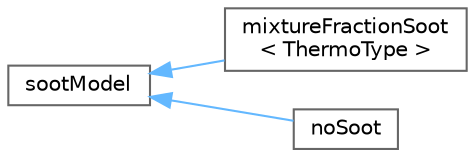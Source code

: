 digraph "Graphical Class Hierarchy"
{
 // LATEX_PDF_SIZE
  bgcolor="transparent";
  edge [fontname=Helvetica,fontsize=10,labelfontname=Helvetica,labelfontsize=10];
  node [fontname=Helvetica,fontsize=10,shape=box,height=0.2,width=0.4];
  rankdir="LR";
  Node0 [id="Node000000",label="sootModel",height=0.2,width=0.4,color="grey40", fillcolor="white", style="filled",URL="$classFoam_1_1radiation_1_1sootModel.html",tooltip="Base class for soor models."];
  Node0 -> Node1 [id="edge5338_Node000000_Node000001",dir="back",color="steelblue1",style="solid",tooltip=" "];
  Node1 [id="Node000001",label="mixtureFractionSoot\l\< ThermoType \>",height=0.2,width=0.4,color="grey40", fillcolor="white", style="filled",URL="$classFoam_1_1radiation_1_1mixtureFractionSoot.html",tooltip="This soot model is purely an state model. The amount of soot produced is determined by a single step ..."];
  Node0 -> Node2 [id="edge5339_Node000000_Node000002",dir="back",color="steelblue1",style="solid",tooltip=" "];
  Node2 [id="Node000002",label="noSoot",height=0.2,width=0.4,color="grey40", fillcolor="white", style="filled",URL="$classFoam_1_1radiation_1_1noSoot.html",tooltip="noSoot"];
}
